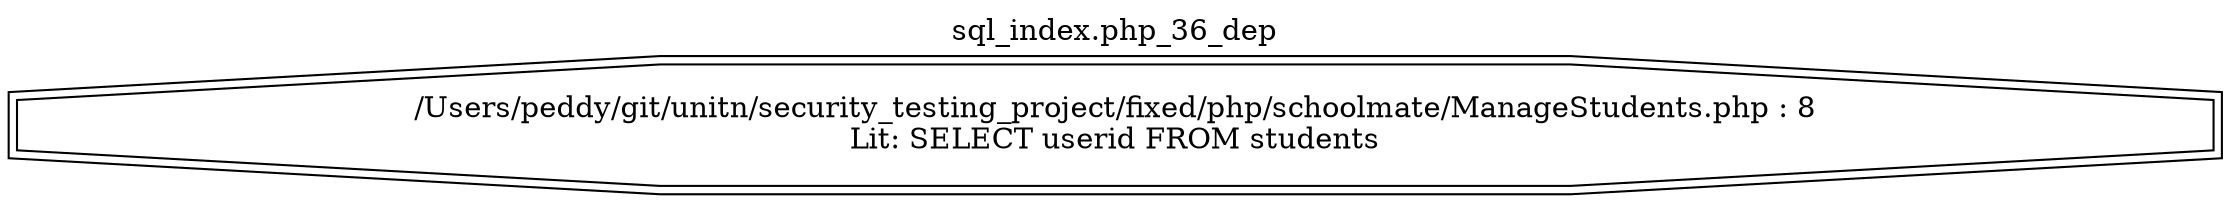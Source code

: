 digraph cfg {
  label="sql_index.php_36_dep";
  labelloc=t;
  n1 [shape=doubleoctagon, label="/Users/peddy/git/unitn/security_testing_project/fixed/php/schoolmate/ManageStudents.php : 8\nLit: SELECT userid FROM students\n"];
}
